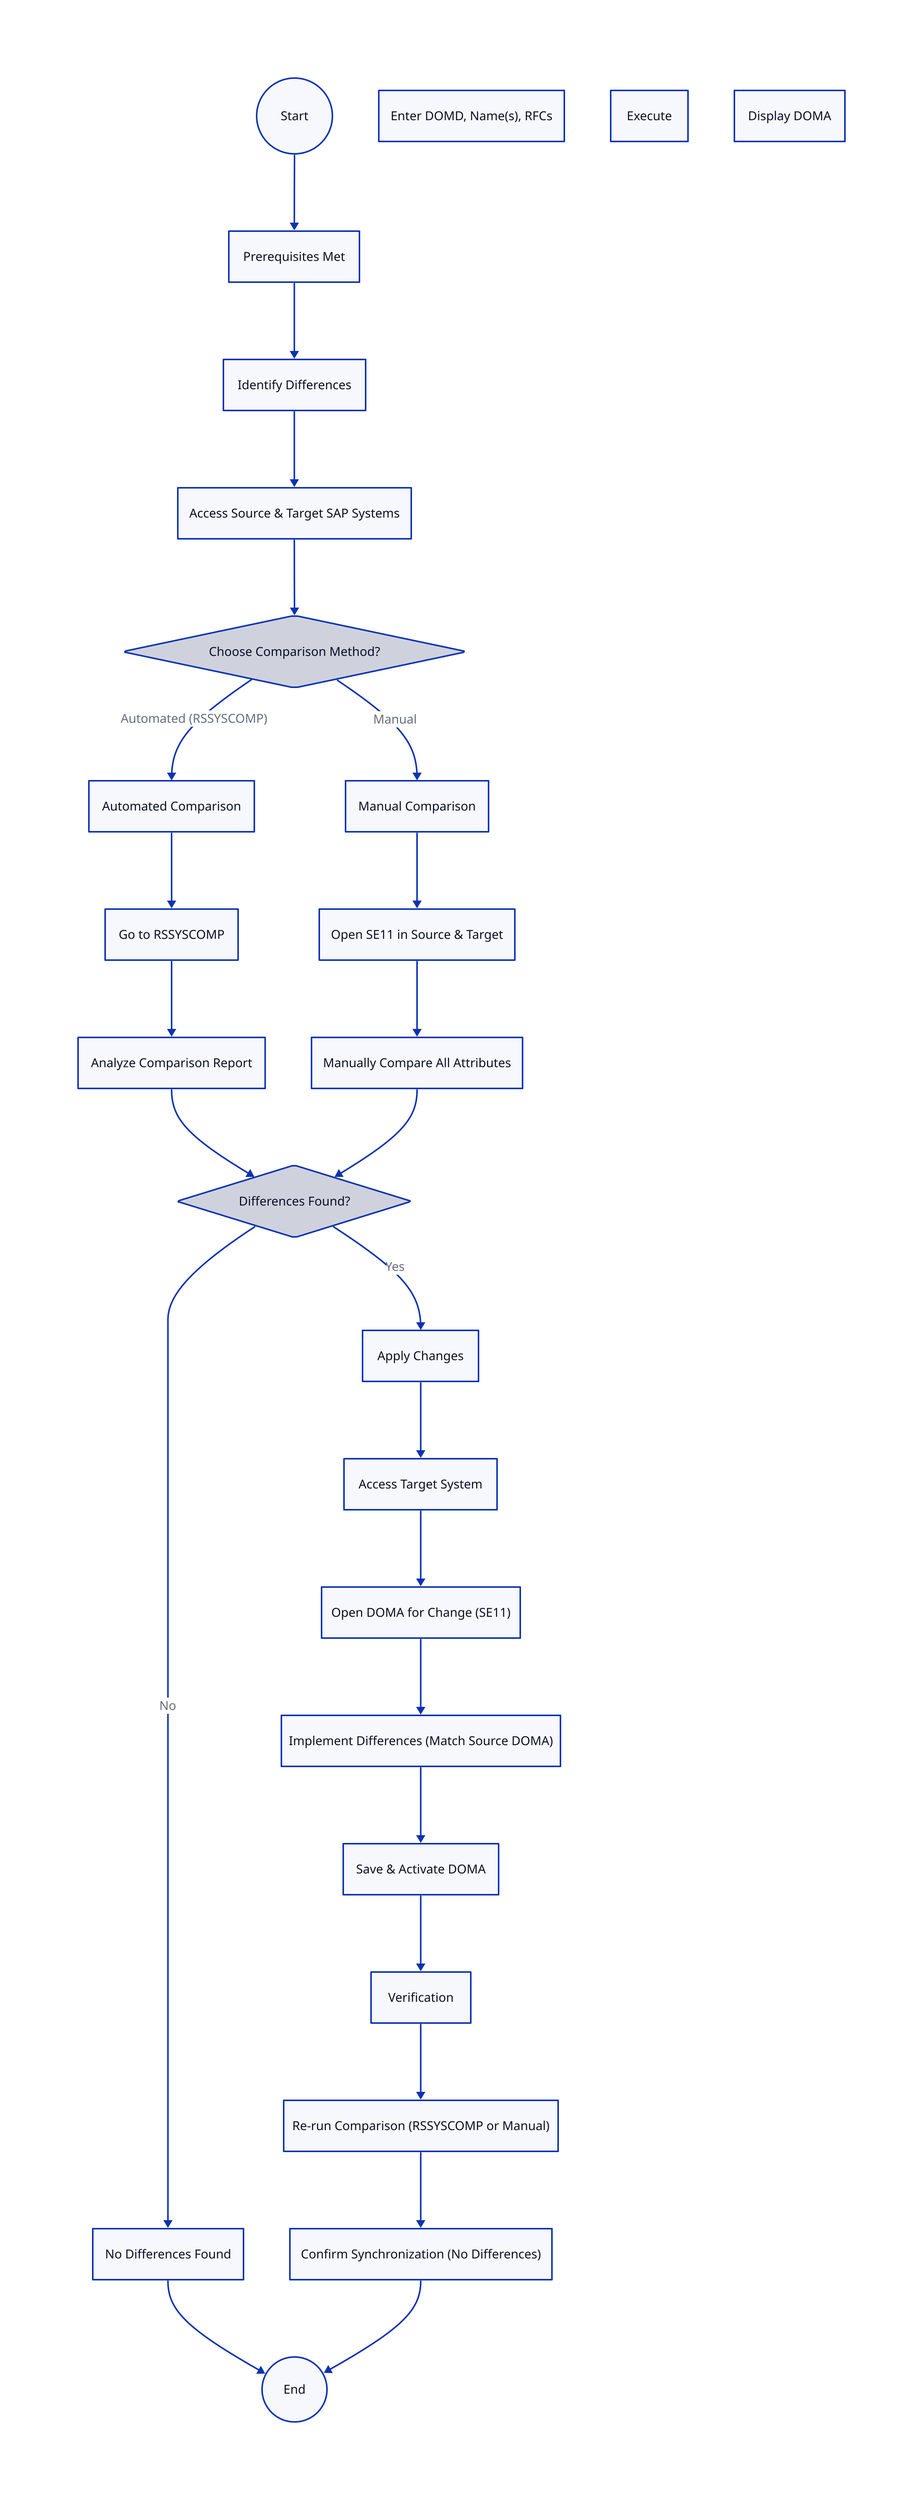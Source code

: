 direction: down

start: Start { shape: circle }

start -> prerequisites
prerequisites: Prerequisites Met { shape: rectangle }

prerequisites -> identify_diff
identify_diff: Identify Differences { shape: rectangle }

identify_diff -> access_systems
access_systems: Access Source & Target SAP Systems { shape: rectangle }

access_systems -> compare_method
compare_method: Choose Comparison Method? { shape: diamond }

compare_method -> automated: Automated (RSSYSCOMP)
automated: Automated Comparison { shape: rectangle }
automated -> rssyscomp_details
rssyscomp_details: Go to RSSYSCOMP; Enter DOMD, Name(s), RFCs; Execute { shape: rectangle }
rssyscomp_details -> analyze_report
analyze_report: Analyze Comparison Report { shape: rectangle }
analyze_report -> diff_identified

compare_method -> manual: Manual
manual: Manual Comparison { shape: rectangle }
manual -> se11_both
se11_both: Open SE11 in Source & Target; Display DOMA { shape: rectangle }
se11_both -> compare_manually
compare_manually: Manually Compare All Attributes { shape: rectangle }
compare_manually -> diff_identified

diff_identified: Differences Found? { shape: diamond }

diff_identified -> no_diff: No
no_diff: No Differences Found { shape: rectangle }
no_diff -> end_node

diff_identified -> yes_diff: Yes
yes_diff: Apply Changes { shape: rectangle }

yes_diff -> access_target
access_target: Access Target System { shape: rectangle }
access_target -> open_doma_change
open_doma_change: Open DOMA for Change (SE11) { shape: rectangle }
open_doma_change -> implement_changes
implement_changes: Implement Differences (Match Source DOMA) { shape: rectangle }
implement_changes -> save_activate
save_activate: Save & Activate DOMA { shape: rectangle }

save_activate -> verification
verification: Verification { shape: rectangle }
verification -> rerun_comparison
rerun_comparison: Re-run Comparison (RSSYSCOMP or Manual) { shape: rectangle }
rerun_comparison -> confirm_sync
confirm_sync: Confirm Synchronization (No Differences) { shape: rectangle }

confirm_sync -> end_node
end_node: End { shape: circle }